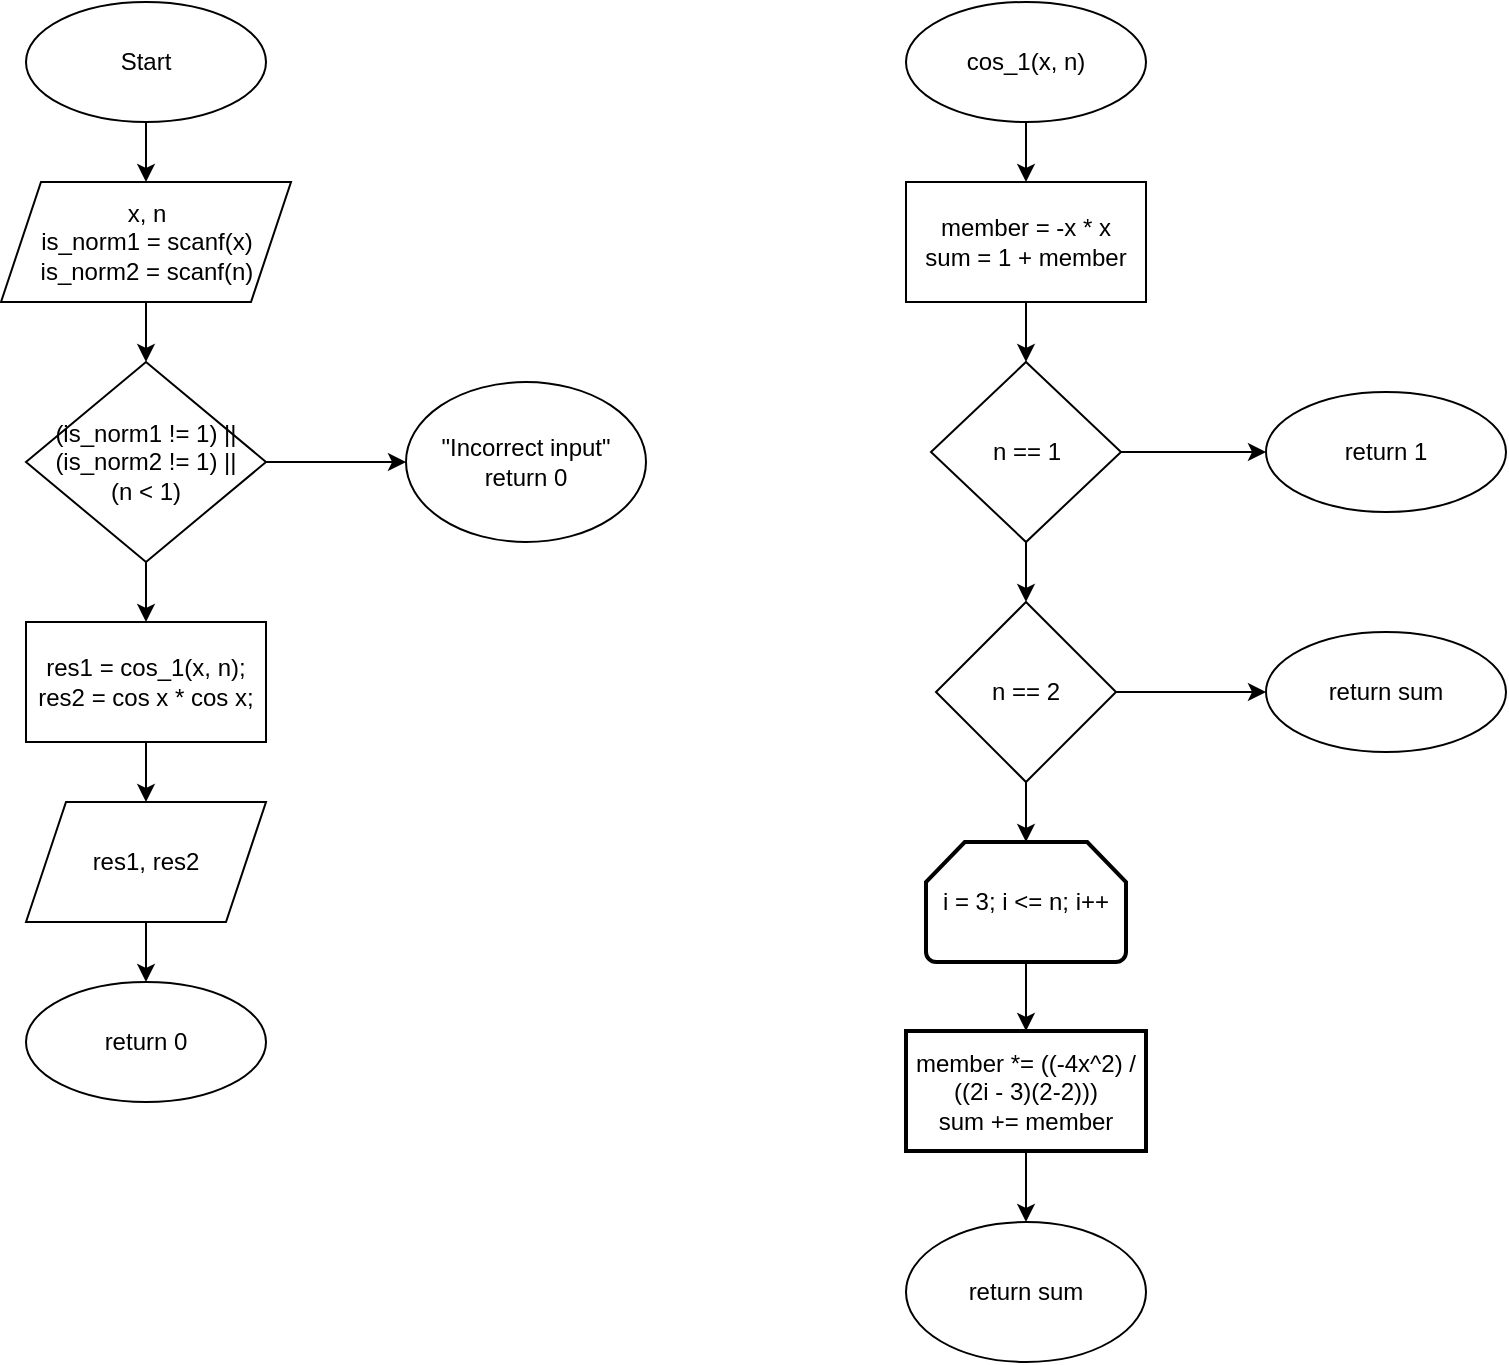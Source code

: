 <mxfile version="20.4.0" type="github">
  <diagram id="XUMU6Klbx8vC4agGlKeW" name="Страница 1">
    <mxGraphModel dx="478" dy="228" grid="1" gridSize="10" guides="1" tooltips="1" connect="1" arrows="1" fold="1" page="1" pageScale="1" pageWidth="827" pageHeight="1169" background="none" math="0" shadow="0">
      <root>
        <mxCell id="0" />
        <mxCell id="1" parent="0" />
        <mxCell id="kJR66jxbIm6fvpwEPS24-3" value="" style="edgeStyle=orthogonalEdgeStyle;rounded=0;orthogonalLoop=1;jettySize=auto;html=1;" edge="1" parent="1" source="kJR66jxbIm6fvpwEPS24-1" target="kJR66jxbIm6fvpwEPS24-2">
          <mxGeometry relative="1" as="geometry" />
        </mxCell>
        <mxCell id="kJR66jxbIm6fvpwEPS24-1" value="Start" style="ellipse;whiteSpace=wrap;html=1;" vertex="1" parent="1">
          <mxGeometry x="60" y="10" width="120" height="60" as="geometry" />
        </mxCell>
        <mxCell id="kJR66jxbIm6fvpwEPS24-5" value="" style="edgeStyle=orthogonalEdgeStyle;rounded=0;orthogonalLoop=1;jettySize=auto;html=1;" edge="1" parent="1" source="kJR66jxbIm6fvpwEPS24-2" target="kJR66jxbIm6fvpwEPS24-4">
          <mxGeometry relative="1" as="geometry" />
        </mxCell>
        <mxCell id="kJR66jxbIm6fvpwEPS24-2" value="x, n&lt;br&gt;is_norm1 = scanf(x)&lt;br&gt;is_norm2 = scanf(n)" style="shape=parallelogram;perimeter=parallelogramPerimeter;whiteSpace=wrap;html=1;fixedSize=1;" vertex="1" parent="1">
          <mxGeometry x="47.5" y="100" width="145" height="60" as="geometry" />
        </mxCell>
        <mxCell id="kJR66jxbIm6fvpwEPS24-7" value="" style="edgeStyle=orthogonalEdgeStyle;rounded=0;orthogonalLoop=1;jettySize=auto;html=1;" edge="1" parent="1" source="kJR66jxbIm6fvpwEPS24-4">
          <mxGeometry relative="1" as="geometry">
            <mxPoint x="250.0" y="240" as="targetPoint" />
          </mxGeometry>
        </mxCell>
        <mxCell id="kJR66jxbIm6fvpwEPS24-10" value="" style="edgeStyle=orthogonalEdgeStyle;rounded=0;orthogonalLoop=1;jettySize=auto;html=1;" edge="1" parent="1" source="kJR66jxbIm6fvpwEPS24-4" target="kJR66jxbIm6fvpwEPS24-9">
          <mxGeometry relative="1" as="geometry" />
        </mxCell>
        <mxCell id="kJR66jxbIm6fvpwEPS24-4" value="(is_norm1 != 1) ||&lt;br&gt;(is_norm2 != 1) ||&lt;br&gt;(n &amp;lt; 1)" style="rhombus;whiteSpace=wrap;html=1;" vertex="1" parent="1">
          <mxGeometry x="60" y="190" width="120" height="100" as="geometry" />
        </mxCell>
        <mxCell id="kJR66jxbIm6fvpwEPS24-8" value="&quot;Incorrect input&quot;&lt;br&gt;return 0" style="ellipse;whiteSpace=wrap;html=1;" vertex="1" parent="1">
          <mxGeometry x="250" y="200" width="120" height="80" as="geometry" />
        </mxCell>
        <mxCell id="kJR66jxbIm6fvpwEPS24-12" value="" style="edgeStyle=orthogonalEdgeStyle;rounded=0;orthogonalLoop=1;jettySize=auto;html=1;" edge="1" parent="1" source="kJR66jxbIm6fvpwEPS24-9" target="kJR66jxbIm6fvpwEPS24-11">
          <mxGeometry relative="1" as="geometry" />
        </mxCell>
        <mxCell id="kJR66jxbIm6fvpwEPS24-9" value="res1 = cos_1(x, n);&lt;br&gt;res2 = cos x * cos x;" style="whiteSpace=wrap;html=1;" vertex="1" parent="1">
          <mxGeometry x="60" y="320" width="120" height="60" as="geometry" />
        </mxCell>
        <mxCell id="kJR66jxbIm6fvpwEPS24-14" value="" style="edgeStyle=orthogonalEdgeStyle;rounded=0;orthogonalLoop=1;jettySize=auto;html=1;" edge="1" parent="1" source="kJR66jxbIm6fvpwEPS24-11" target="kJR66jxbIm6fvpwEPS24-13">
          <mxGeometry relative="1" as="geometry" />
        </mxCell>
        <mxCell id="kJR66jxbIm6fvpwEPS24-11" value="res1, res2" style="shape=parallelogram;perimeter=parallelogramPerimeter;whiteSpace=wrap;html=1;fixedSize=1;" vertex="1" parent="1">
          <mxGeometry x="60" y="410" width="120" height="60" as="geometry" />
        </mxCell>
        <mxCell id="kJR66jxbIm6fvpwEPS24-13" value="return 0" style="ellipse;whiteSpace=wrap;html=1;" vertex="1" parent="1">
          <mxGeometry x="60" y="500" width="120" height="60" as="geometry" />
        </mxCell>
        <mxCell id="kJR66jxbIm6fvpwEPS24-17" value="" style="edgeStyle=orthogonalEdgeStyle;rounded=0;orthogonalLoop=1;jettySize=auto;html=1;" edge="1" parent="1" source="kJR66jxbIm6fvpwEPS24-15" target="kJR66jxbIm6fvpwEPS24-16">
          <mxGeometry relative="1" as="geometry" />
        </mxCell>
        <mxCell id="kJR66jxbIm6fvpwEPS24-15" value="cos_1(x, n)" style="ellipse;whiteSpace=wrap;html=1;" vertex="1" parent="1">
          <mxGeometry x="500" y="10" width="120" height="60" as="geometry" />
        </mxCell>
        <mxCell id="kJR66jxbIm6fvpwEPS24-19" value="" style="edgeStyle=orthogonalEdgeStyle;rounded=0;orthogonalLoop=1;jettySize=auto;html=1;" edge="1" parent="1" source="kJR66jxbIm6fvpwEPS24-16" target="kJR66jxbIm6fvpwEPS24-18">
          <mxGeometry relative="1" as="geometry" />
        </mxCell>
        <mxCell id="kJR66jxbIm6fvpwEPS24-16" value="member = -x * x&lt;br&gt;sum = 1 + member" style="whiteSpace=wrap;html=1;" vertex="1" parent="1">
          <mxGeometry x="500" y="100" width="120" height="60" as="geometry" />
        </mxCell>
        <mxCell id="kJR66jxbIm6fvpwEPS24-21" value="" style="edgeStyle=orthogonalEdgeStyle;rounded=0;orthogonalLoop=1;jettySize=auto;html=1;" edge="1" parent="1" source="kJR66jxbIm6fvpwEPS24-18" target="kJR66jxbIm6fvpwEPS24-20">
          <mxGeometry relative="1" as="geometry" />
        </mxCell>
        <mxCell id="kJR66jxbIm6fvpwEPS24-23" value="" style="edgeStyle=orthogonalEdgeStyle;rounded=0;orthogonalLoop=1;jettySize=auto;html=1;" edge="1" parent="1" source="kJR66jxbIm6fvpwEPS24-18" target="kJR66jxbIm6fvpwEPS24-22">
          <mxGeometry relative="1" as="geometry" />
        </mxCell>
        <mxCell id="kJR66jxbIm6fvpwEPS24-18" value="n == 1" style="rhombus;whiteSpace=wrap;html=1;" vertex="1" parent="1">
          <mxGeometry x="512.5" y="190" width="95" height="90" as="geometry" />
        </mxCell>
        <mxCell id="kJR66jxbIm6fvpwEPS24-20" value="return 1" style="ellipse;whiteSpace=wrap;html=1;" vertex="1" parent="1">
          <mxGeometry x="680" y="205" width="120" height="60" as="geometry" />
        </mxCell>
        <mxCell id="kJR66jxbIm6fvpwEPS24-25" value="" style="edgeStyle=orthogonalEdgeStyle;rounded=0;orthogonalLoop=1;jettySize=auto;html=1;" edge="1" parent="1" source="kJR66jxbIm6fvpwEPS24-22" target="kJR66jxbIm6fvpwEPS24-24">
          <mxGeometry relative="1" as="geometry" />
        </mxCell>
        <mxCell id="kJR66jxbIm6fvpwEPS24-27" value="" style="edgeStyle=orthogonalEdgeStyle;rounded=0;orthogonalLoop=1;jettySize=auto;html=1;" edge="1" parent="1" source="kJR66jxbIm6fvpwEPS24-22">
          <mxGeometry relative="1" as="geometry">
            <mxPoint x="560" y="430" as="targetPoint" />
          </mxGeometry>
        </mxCell>
        <mxCell id="kJR66jxbIm6fvpwEPS24-22" value="n == 2" style="rhombus;whiteSpace=wrap;html=1;" vertex="1" parent="1">
          <mxGeometry x="515" y="310" width="90" height="90" as="geometry" />
        </mxCell>
        <mxCell id="kJR66jxbIm6fvpwEPS24-24" value="return sum" style="ellipse;whiteSpace=wrap;html=1;" vertex="1" parent="1">
          <mxGeometry x="680" y="325" width="120" height="60" as="geometry" />
        </mxCell>
        <mxCell id="kJR66jxbIm6fvpwEPS24-30" value="" style="edgeStyle=orthogonalEdgeStyle;rounded=0;orthogonalLoop=1;jettySize=auto;html=1;" edge="1" parent="1" source="kJR66jxbIm6fvpwEPS24-28" target="kJR66jxbIm6fvpwEPS24-29">
          <mxGeometry relative="1" as="geometry" />
        </mxCell>
        <mxCell id="kJR66jxbIm6fvpwEPS24-28" value="i = 3; i &amp;lt;= n; i++" style="strokeWidth=2;html=1;shape=mxgraph.flowchart.loop_limit;whiteSpace=wrap;" vertex="1" parent="1">
          <mxGeometry x="510" y="430" width="100" height="60" as="geometry" />
        </mxCell>
        <mxCell id="kJR66jxbIm6fvpwEPS24-32" value="" style="edgeStyle=orthogonalEdgeStyle;rounded=0;orthogonalLoop=1;jettySize=auto;html=1;" edge="1" parent="1" source="kJR66jxbIm6fvpwEPS24-29">
          <mxGeometry relative="1" as="geometry">
            <mxPoint x="560" y="620" as="targetPoint" />
          </mxGeometry>
        </mxCell>
        <mxCell id="kJR66jxbIm6fvpwEPS24-29" value="member *= ((-4x^2) / ((2i - 3)(2-2)))&lt;br&gt;sum += member" style="whiteSpace=wrap;html=1;strokeWidth=2;" vertex="1" parent="1">
          <mxGeometry x="500" y="524.5" width="120" height="60" as="geometry" />
        </mxCell>
        <mxCell id="kJR66jxbIm6fvpwEPS24-33" value="return sum" style="ellipse;whiteSpace=wrap;html=1;" vertex="1" parent="1">
          <mxGeometry x="500" y="620" width="120" height="70" as="geometry" />
        </mxCell>
      </root>
    </mxGraphModel>
  </diagram>
</mxfile>

